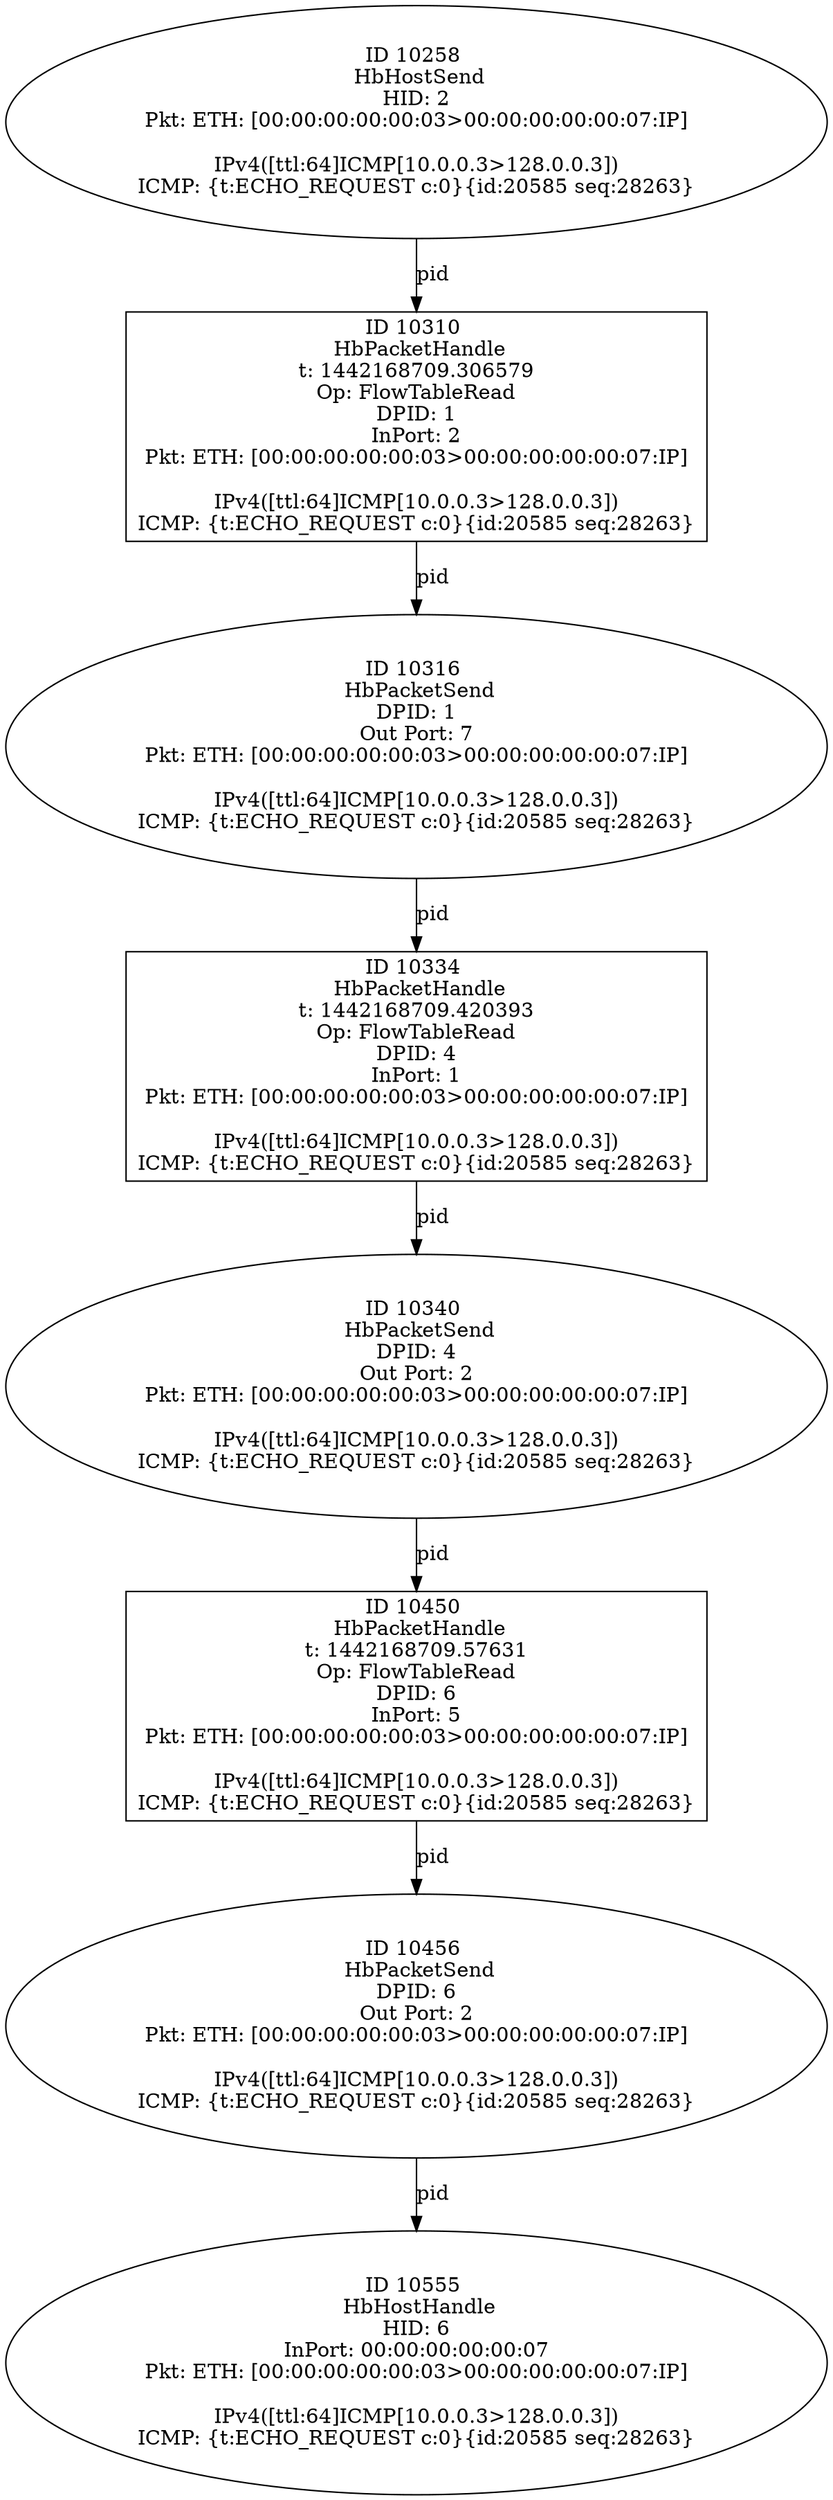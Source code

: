 strict digraph G {
10340 [shape=oval, event=<hb_events.HbPacketSend object at 0x108fd28d0>, label="ID 10340 
 HbPacketSend
DPID: 4
Out Port: 2
Pkt: ETH: [00:00:00:00:00:03>00:00:00:00:00:07:IP]

IPv4([ttl:64]ICMP[10.0.0.3>128.0.0.3])
ICMP: {t:ECHO_REQUEST c:0}{id:20585 seq:28263}"];
10310 [shape=box, event=<hb_events.HbPacketHandle object at 0x108fc3110>, label="ID 10310 
 HbPacketHandle
t: 1442168709.306579
Op: FlowTableRead
DPID: 1
InPort: 2
Pkt: ETH: [00:00:00:00:00:03>00:00:00:00:00:07:IP]

IPv4([ttl:64]ICMP[10.0.0.3>128.0.0.3])
ICMP: {t:ECHO_REQUEST c:0}{id:20585 seq:28263}"];
10316 [shape=oval, event=<hb_events.HbPacketSend object at 0x108fc3550>, label="ID 10316 
 HbPacketSend
DPID: 1
Out Port: 7
Pkt: ETH: [00:00:00:00:00:03>00:00:00:00:00:07:IP]

IPv4([ttl:64]ICMP[10.0.0.3>128.0.0.3])
ICMP: {t:ECHO_REQUEST c:0}{id:20585 seq:28263}"];
10450 [shape=box, event=<hb_events.HbPacketHandle object at 0x109026ed0>, label="ID 10450 
 HbPacketHandle
t: 1442168709.57631
Op: FlowTableRead
DPID: 6
InPort: 5
Pkt: ETH: [00:00:00:00:00:03>00:00:00:00:00:07:IP]

IPv4([ttl:64]ICMP[10.0.0.3>128.0.0.3])
ICMP: {t:ECHO_REQUEST c:0}{id:20585 seq:28263}"];
10258 [shape=oval, event=<hb_events.HbHostSend object at 0x108f89990>, label="ID 10258 
 HbHostSend
HID: 2
Pkt: ETH: [00:00:00:00:00:03>00:00:00:00:00:07:IP]

IPv4([ttl:64]ICMP[10.0.0.3>128.0.0.3])
ICMP: {t:ECHO_REQUEST c:0}{id:20585 seq:28263}"];
10334 [shape=box, event=<hb_events.HbPacketHandle object at 0x108fd8e90>, label="ID 10334 
 HbPacketHandle
t: 1442168709.420393
Op: FlowTableRead
DPID: 4
InPort: 1
Pkt: ETH: [00:00:00:00:00:03>00:00:00:00:00:07:IP]

IPv4([ttl:64]ICMP[10.0.0.3>128.0.0.3])
ICMP: {t:ECHO_REQUEST c:0}{id:20585 seq:28263}"];
10456 [shape=oval, event=<hb_events.HbPacketSend object at 0x109030810>, label="ID 10456 
 HbPacketSend
DPID: 6
Out Port: 2
Pkt: ETH: [00:00:00:00:00:03>00:00:00:00:00:07:IP]

IPv4([ttl:64]ICMP[10.0.0.3>128.0.0.3])
ICMP: {t:ECHO_REQUEST c:0}{id:20585 seq:28263}"];
10555 [shape=oval, event=<hb_events.HbHostHandle object at 0x109083990>, label="ID 10555 
 HbHostHandle
HID: 6
InPort: 00:00:00:00:00:07
Pkt: ETH: [00:00:00:00:00:03>00:00:00:00:00:07:IP]

IPv4([ttl:64]ICMP[10.0.0.3>128.0.0.3])
ICMP: {t:ECHO_REQUEST c:0}{id:20585 seq:28263}"];
10340 -> 10450  [rel=pid, label=pid];
10310 -> 10316  [rel=pid, label=pid];
10316 -> 10334  [rel=pid, label=pid];
10258 -> 10310  [rel=pid, label=pid];
10450 -> 10456  [rel=pid, label=pid];
10456 -> 10555  [rel=pid, label=pid];
10334 -> 10340  [rel=pid, label=pid];
}
